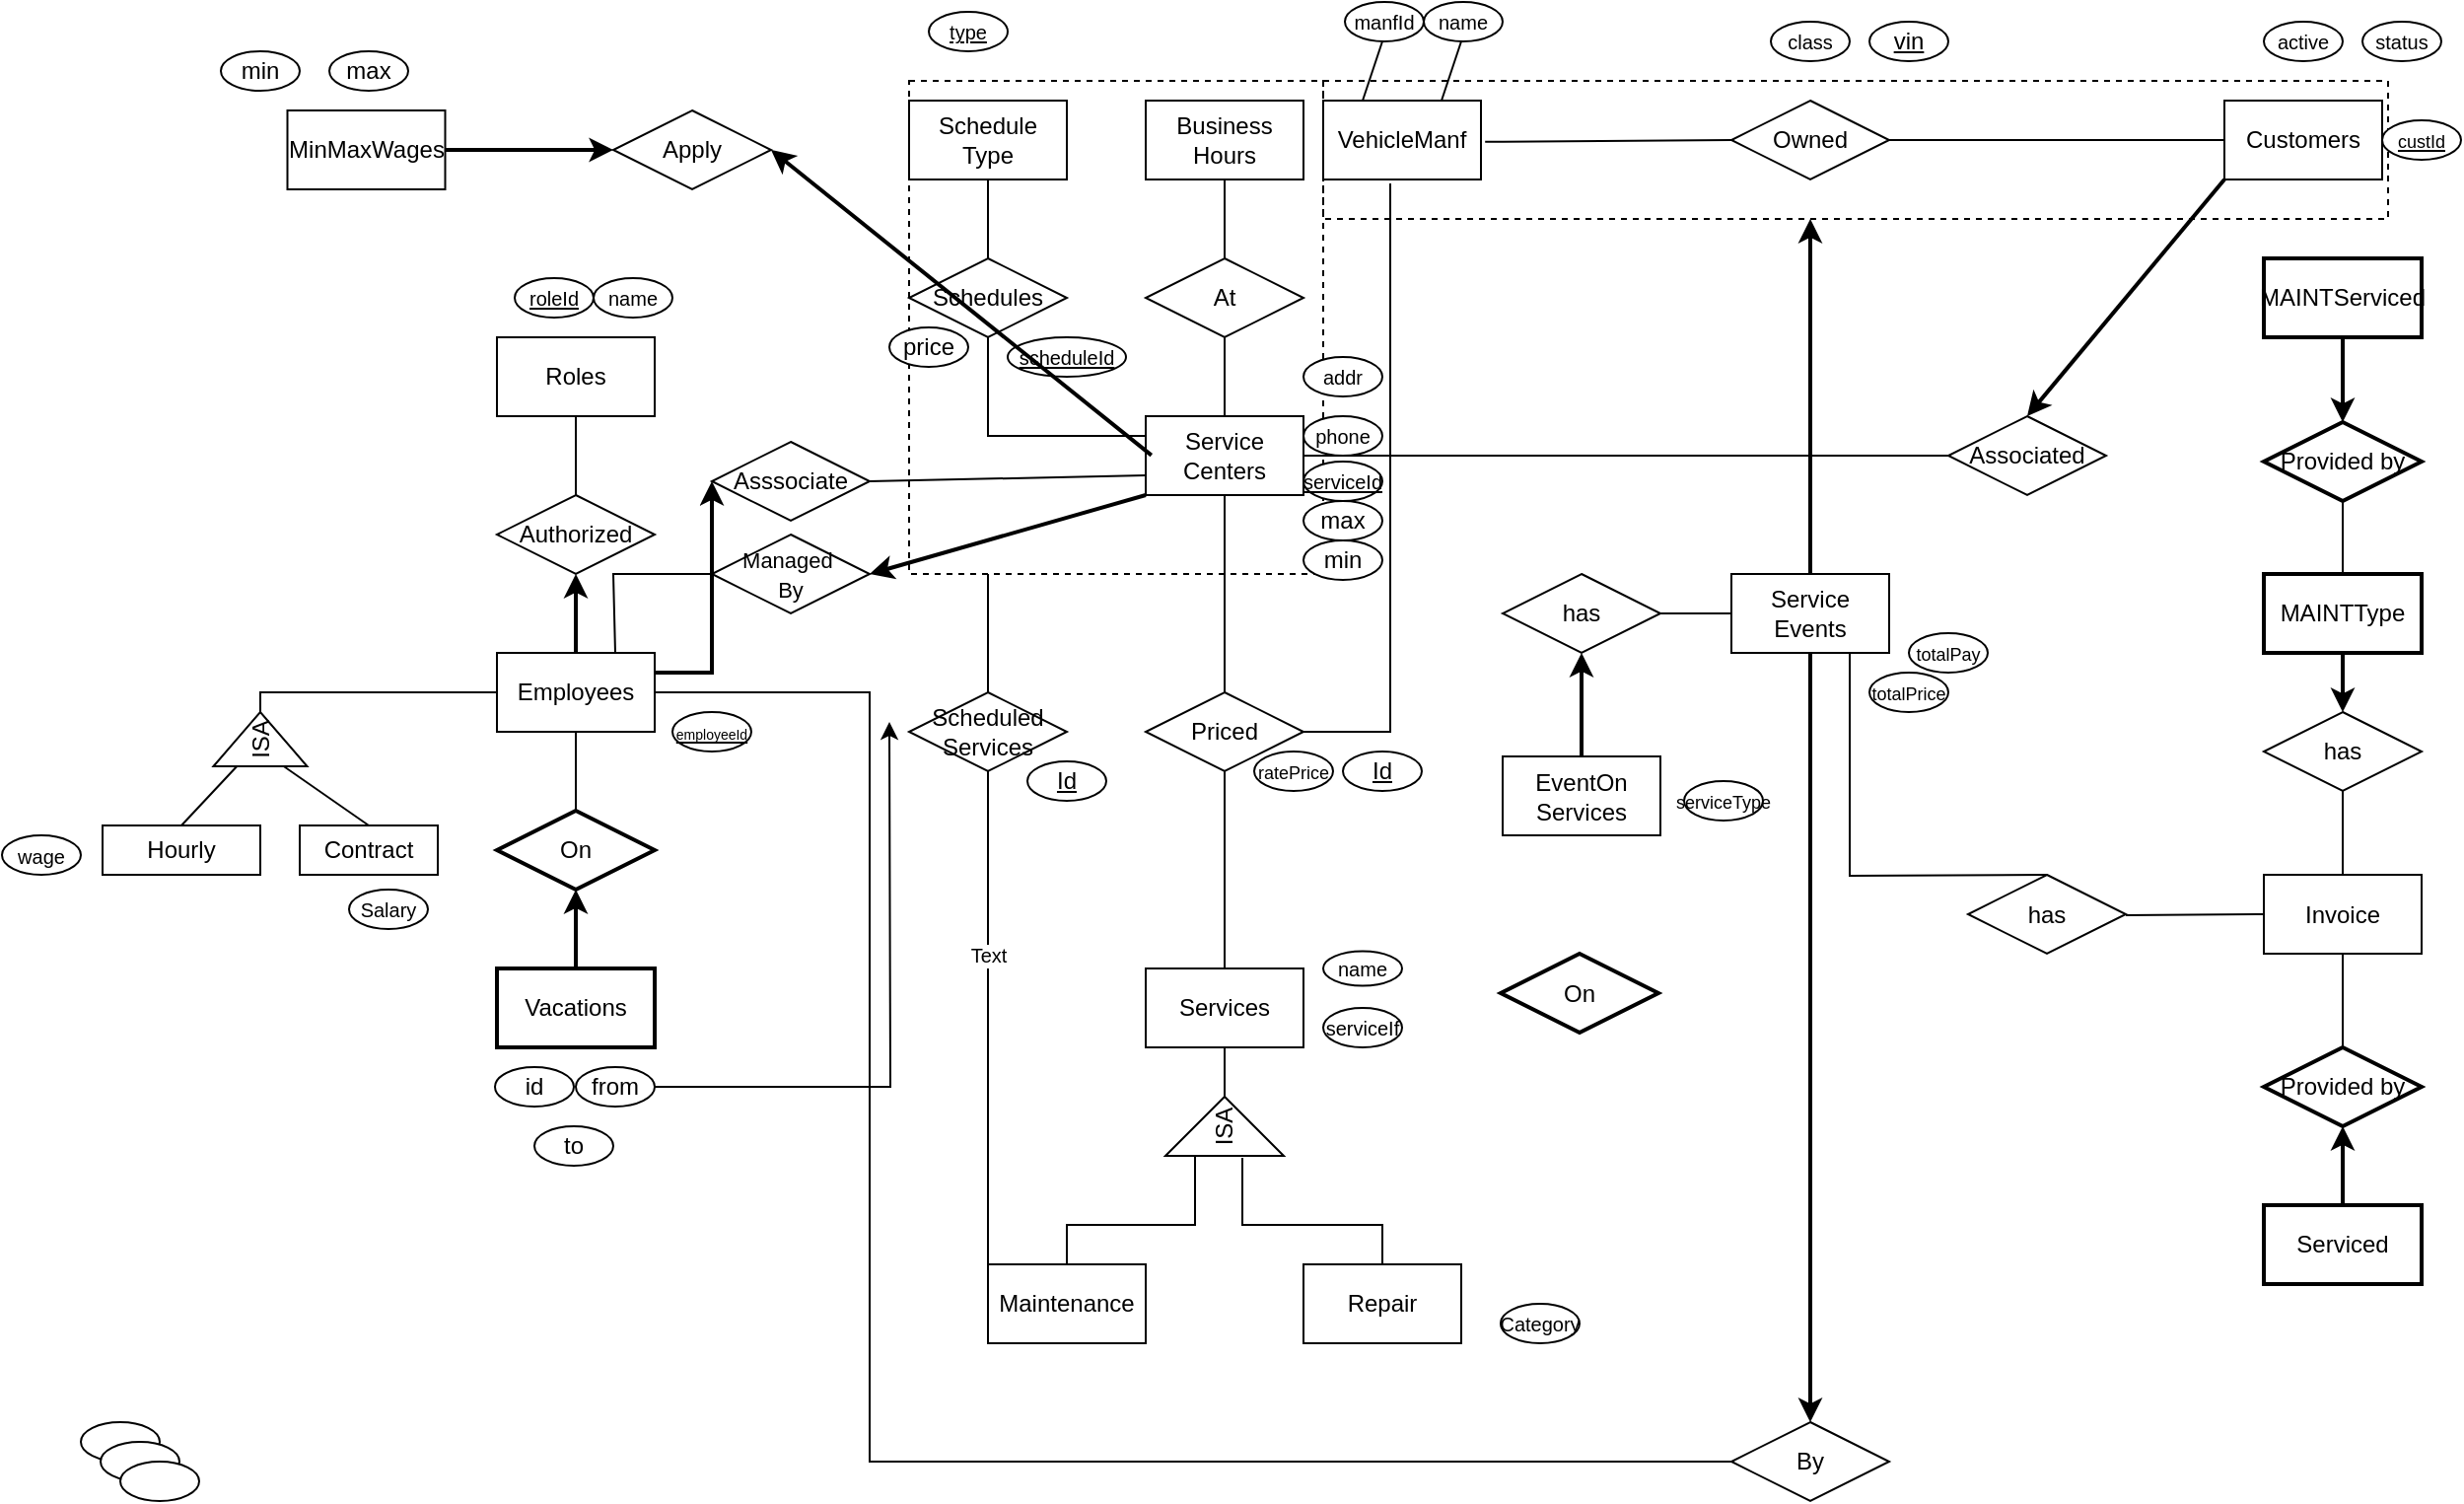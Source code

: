 <mxfile version="20.3.0" type="device"><diagram id="M4LuLAE58DzXY6II9qEA" name="Page-1"><mxGraphModel dx="2522" dy="865" grid="1" gridSize="10" guides="1" tooltips="1" connect="1" arrows="1" fold="1" page="1" pageScale="1" pageWidth="1100" pageHeight="850" math="0" shadow="0"><root><mxCell id="0"/><mxCell id="1" parent="0"/><mxCell id="mFk9Ia8Fhz5Q3TwfZXTn-8" value="" style="rounded=0;whiteSpace=wrap;html=1;fillColor=none;dashed=1;" parent="1" vertex="1"><mxGeometry x="-353" y="70" width="540" height="70" as="geometry"/></mxCell><mxCell id="NS_C3sTZARpDdL-za2_1-86" value="" style="rounded=0;whiteSpace=wrap;html=1;dashed=1;fillColor=none;" parent="1" vertex="1"><mxGeometry x="-563" y="70" width="210" height="250" as="geometry"/></mxCell><mxCell id="NS_C3sTZARpDdL-za2_1-1" value="Employees" style="rounded=0;whiteSpace=wrap;html=1;" parent="1" vertex="1"><mxGeometry x="-772" y="360" width="80" height="40" as="geometry"/></mxCell><mxCell id="NS_C3sTZARpDdL-za2_1-2" value="Roles" style="rounded=0;whiteSpace=wrap;html=1;" parent="1" vertex="1"><mxGeometry x="-772" y="200" width="80" height="40" as="geometry"/></mxCell><mxCell id="NS_C3sTZARpDdL-za2_1-3" value="Vacations" style="rounded=0;whiteSpace=wrap;html=1;strokeWidth=2;" parent="1" vertex="1"><mxGeometry x="-772" y="520" width="80" height="40" as="geometry"/></mxCell><mxCell id="NS_C3sTZARpDdL-za2_1-16" value="Authorized" style="rhombus;whiteSpace=wrap;html=1;" parent="1" vertex="1"><mxGeometry x="-772" y="280" width="80" height="40" as="geometry"/></mxCell><mxCell id="NS_C3sTZARpDdL-za2_1-20" value="Services" style="rounded=0;whiteSpace=wrap;html=1;" parent="1" vertex="1"><mxGeometry x="-443" y="520" width="80" height="40" as="geometry"/></mxCell><mxCell id="NS_C3sTZARpDdL-za2_1-21" value="Service&lt;br&gt;Centers" style="rounded=0;whiteSpace=wrap;html=1;" parent="1" vertex="1"><mxGeometry x="-443" y="240" width="80" height="40" as="geometry"/></mxCell><mxCell id="NS_C3sTZARpDdL-za2_1-23" value="Customers" style="rounded=0;whiteSpace=wrap;html=1;" parent="1" vertex="1"><mxGeometry x="104" y="80" width="80" height="40" as="geometry"/></mxCell><mxCell id="NS_C3sTZARpDdL-za2_1-25" value="VehicleManf" style="rounded=0;whiteSpace=wrap;html=1;" parent="1" vertex="1"><mxGeometry x="-353" y="80" width="80" height="40" as="geometry"/></mxCell><mxCell id="NS_C3sTZARpDdL-za2_1-26" value="Service&lt;br&gt;Events" style="rounded=0;whiteSpace=wrap;html=1;" parent="1" vertex="1"><mxGeometry x="-146" y="320" width="80" height="40" as="geometry"/></mxCell><mxCell id="NS_C3sTZARpDdL-za2_1-27" value="Business&lt;br&gt;Hours" style="rounded=0;whiteSpace=wrap;html=1;" parent="1" vertex="1"><mxGeometry x="-443" y="80" width="80" height="40" as="geometry"/></mxCell><mxCell id="NS_C3sTZARpDdL-za2_1-28" value="Schedule&lt;br&gt;Type" style="rounded=0;whiteSpace=wrap;html=1;" parent="1" vertex="1"><mxGeometry x="-563" y="80" width="80" height="40" as="geometry"/></mxCell><mxCell id="NS_C3sTZARpDdL-za2_1-29" value="Maintenance" style="rounded=0;whiteSpace=wrap;html=1;" parent="1" vertex="1"><mxGeometry x="-523" y="670" width="80" height="40" as="geometry"/></mxCell><mxCell id="NS_C3sTZARpDdL-za2_1-30" value="Repair" style="rounded=0;whiteSpace=wrap;html=1;" parent="1" vertex="1"><mxGeometry x="-363" y="670" width="80" height="40" as="geometry"/></mxCell><mxCell id="NS_C3sTZARpDdL-za2_1-32" style="edgeStyle=orthogonalEdgeStyle;rounded=0;orthogonalLoop=1;jettySize=auto;html=1;exitX=0.5;exitY=1;exitDx=0;exitDy=0;" parent="1" source="NS_C3sTZARpDdL-za2_1-16" target="NS_C3sTZARpDdL-za2_1-16" edge="1"><mxGeometry relative="1" as="geometry"/></mxCell><mxCell id="NS_C3sTZARpDdL-za2_1-34" value="On" style="rhombus;whiteSpace=wrap;html=1;strokeWidth=2;" parent="1" vertex="1"><mxGeometry x="-772" y="440" width="80" height="40" as="geometry"/></mxCell><mxCell id="NS_C3sTZARpDdL-za2_1-35" value="Priced" style="rhombus;whiteSpace=wrap;html=1;" parent="1" vertex="1"><mxGeometry x="-443" y="380" width="80" height="40" as="geometry"/></mxCell><mxCell id="NS_C3sTZARpDdL-za2_1-36" value="At" style="rhombus;whiteSpace=wrap;html=1;" parent="1" vertex="1"><mxGeometry x="-443" y="160" width="80" height="40" as="geometry"/></mxCell><mxCell id="NS_C3sTZARpDdL-za2_1-37" value="Schedules" style="rhombus;whiteSpace=wrap;html=1;" parent="1" vertex="1"><mxGeometry x="-563" y="160" width="80" height="40" as="geometry"/></mxCell><mxCell id="NS_C3sTZARpDdL-za2_1-38" value="Owned" style="rhombus;whiteSpace=wrap;html=1;" parent="1" vertex="1"><mxGeometry x="-146" y="80" width="80" height="40" as="geometry"/></mxCell><mxCell id="NS_C3sTZARpDdL-za2_1-44" value="Scheduled&lt;br&gt;Services" style="rhombus;whiteSpace=wrap;html=1;" parent="1" vertex="1"><mxGeometry x="-563" y="380" width="80" height="40" as="geometry"/></mxCell><mxCell id="NS_C3sTZARpDdL-za2_1-46" value="By" style="rhombus;whiteSpace=wrap;html=1;" parent="1" vertex="1"><mxGeometry x="-146" y="750" width="80" height="40" as="geometry"/></mxCell><mxCell id="NS_C3sTZARpDdL-za2_1-47" value="ISA" style="triangle;whiteSpace=wrap;html=1;rotation=270;" parent="1" vertex="1"><mxGeometry x="-418" y="570" width="30" height="60" as="geometry"/></mxCell><mxCell id="NS_C3sTZARpDdL-za2_1-49" value="" style="endArrow=none;html=1;rounded=0;entryX=0.5;entryY=1;entryDx=0;entryDy=0;exitX=0.5;exitY=0;exitDx=0;exitDy=0;" parent="1" source="NS_C3sTZARpDdL-za2_1-35" target="NS_C3sTZARpDdL-za2_1-21" edge="1"><mxGeometry width="50" height="50" relative="1" as="geometry"><mxPoint x="-303" y="430" as="sourcePoint"/><mxPoint x="-253" y="380" as="targetPoint"/></mxGeometry></mxCell><mxCell id="NS_C3sTZARpDdL-za2_1-50" value="" style="endArrow=none;html=1;rounded=0;exitX=0.5;exitY=0;exitDx=0;exitDy=0;entryX=0.5;entryY=1;entryDx=0;entryDy=0;" parent="1" source="NS_C3sTZARpDdL-za2_1-20" target="NS_C3sTZARpDdL-za2_1-35" edge="1"><mxGeometry width="50" height="50" relative="1" as="geometry"><mxPoint x="-303" y="430" as="sourcePoint"/><mxPoint x="-253" y="380" as="targetPoint"/></mxGeometry></mxCell><mxCell id="NS_C3sTZARpDdL-za2_1-52" value="" style="endArrow=none;html=1;rounded=0;exitX=0.5;exitY=0;exitDx=0;exitDy=0;entryX=0.5;entryY=1;entryDx=0;entryDy=0;" parent="1" source="NS_C3sTZARpDdL-za2_1-36" target="NS_C3sTZARpDdL-za2_1-27" edge="1"><mxGeometry width="50" height="50" relative="1" as="geometry"><mxPoint x="-303" y="430" as="sourcePoint"/><mxPoint x="-253" y="380" as="targetPoint"/></mxGeometry></mxCell><mxCell id="NS_C3sTZARpDdL-za2_1-54" value="" style="endArrow=none;html=1;rounded=0;exitX=0.5;exitY=0;exitDx=0;exitDy=0;entryX=0.5;entryY=1;entryDx=0;entryDy=0;" parent="1" source="NS_C3sTZARpDdL-za2_1-37" target="NS_C3sTZARpDdL-za2_1-28" edge="1"><mxGeometry width="50" height="50" relative="1" as="geometry"><mxPoint x="-303" y="430" as="sourcePoint"/><mxPoint x="-253" y="380" as="targetPoint"/></mxGeometry></mxCell><mxCell id="NS_C3sTZARpDdL-za2_1-59" value="" style="endArrow=none;html=1;rounded=0;strokeWidth=1;exitX=0.5;exitY=0;exitDx=0;exitDy=0;entryX=0;entryY=0.25;entryDx=0;entryDy=0;" parent="1" source="NS_C3sTZARpDdL-za2_1-29" target="NS_C3sTZARpDdL-za2_1-47" edge="1"><mxGeometry width="50" height="50" relative="1" as="geometry"><mxPoint x="-303" y="430" as="sourcePoint"/><mxPoint x="-483" y="610" as="targetPoint"/><Array as="points"><mxPoint x="-483" y="650"/><mxPoint x="-418" y="650"/></Array></mxGeometry></mxCell><mxCell id="NS_C3sTZARpDdL-za2_1-61" value="" style="endArrow=none;html=1;rounded=0;strokeWidth=1;jumpSize=6;entryX=-0.033;entryY=0.65;entryDx=0;entryDy=0;entryPerimeter=0;exitX=0.5;exitY=0;exitDx=0;exitDy=0;" parent="1" source="NS_C3sTZARpDdL-za2_1-30" target="NS_C3sTZARpDdL-za2_1-47" edge="1"><mxGeometry width="50" height="50" relative="1" as="geometry"><mxPoint x="-323" y="630" as="sourcePoint"/><mxPoint x="-253" y="380" as="targetPoint"/><Array as="points"><mxPoint x="-323" y="650"/><mxPoint x="-394" y="650"/></Array></mxGeometry></mxCell><mxCell id="NS_C3sTZARpDdL-za2_1-62" value="" style="endArrow=none;html=1;rounded=0;strokeWidth=1;jumpSize=6;exitX=1;exitY=0.5;exitDx=0;exitDy=0;entryX=0.5;entryY=1;entryDx=0;entryDy=0;" parent="1" source="NS_C3sTZARpDdL-za2_1-47" target="NS_C3sTZARpDdL-za2_1-20" edge="1"><mxGeometry width="50" height="50" relative="1" as="geometry"><mxPoint x="-303" y="430" as="sourcePoint"/><mxPoint x="-253" y="380" as="targetPoint"/></mxGeometry></mxCell><mxCell id="NS_C3sTZARpDdL-za2_1-63" value="" style="endArrow=none;html=1;rounded=0;strokeWidth=1;jumpSize=6;entryX=0.5;entryY=0;entryDx=0;entryDy=0;" parent="1" target="NS_C3sTZARpDdL-za2_1-44" edge="1"><mxGeometry width="50" height="50" relative="1" as="geometry"><mxPoint x="-523" y="320" as="sourcePoint"/><mxPoint x="-253" y="380" as="targetPoint"/></mxGeometry></mxCell><mxCell id="NS_C3sTZARpDdL-za2_1-64" value="" style="endArrow=none;html=1;rounded=0;strokeWidth=1;jumpSize=6;exitX=0;exitY=0.5;exitDx=0;exitDy=0;entryX=0.5;entryY=1;entryDx=0;entryDy=0;" parent="1" source="NS_C3sTZARpDdL-za2_1-29" target="NS_C3sTZARpDdL-za2_1-44" edge="1"><mxGeometry width="50" height="50" relative="1" as="geometry"><mxPoint x="-303" y="430" as="sourcePoint"/><mxPoint x="-253" y="380" as="targetPoint"/><Array as="points"/></mxGeometry></mxCell><mxCell id="UdIn4enkOplqCkVmDbpI-11" value="Text" style="edgeLabel;html=1;align=center;verticalAlign=middle;resizable=0;points=[];fontSize=10;" vertex="1" connectable="0" parent="NS_C3sTZARpDdL-za2_1-64"><mxGeometry x="0.311" relative="1" as="geometry"><mxPoint as="offset"/></mxGeometry></mxCell><mxCell id="NS_C3sTZARpDdL-za2_1-71" value="" style="endArrow=classic;html=1;rounded=0;strokeWidth=2;jumpSize=6;exitX=0.5;exitY=0;exitDx=0;exitDy=0;entryX=0.5;entryY=1;entryDx=0;entryDy=0;" parent="1" source="NS_C3sTZARpDdL-za2_1-1" target="NS_C3sTZARpDdL-za2_1-16" edge="1"><mxGeometry width="50" height="50" relative="1" as="geometry"><mxPoint x="-392" y="430" as="sourcePoint"/><mxPoint x="-342" y="380" as="targetPoint"/></mxGeometry></mxCell><mxCell id="NS_C3sTZARpDdL-za2_1-72" value="" style="endArrow=none;html=1;rounded=0;strokeWidth=1;jumpSize=6;exitX=0.5;exitY=1;exitDx=0;exitDy=0;entryX=0.5;entryY=0;entryDx=0;entryDy=0;" parent="1" source="NS_C3sTZARpDdL-za2_1-2" target="NS_C3sTZARpDdL-za2_1-16" edge="1"><mxGeometry width="50" height="50" relative="1" as="geometry"><mxPoint x="-392" y="430" as="sourcePoint"/><mxPoint x="-732" y="270" as="targetPoint"/></mxGeometry></mxCell><mxCell id="NS_C3sTZARpDdL-za2_1-74" value="" style="endArrow=classic;html=1;rounded=0;strokeWidth=2;jumpSize=6;exitX=0.5;exitY=0;exitDx=0;exitDy=0;entryX=0.5;entryY=1;entryDx=0;entryDy=0;" parent="1" source="NS_C3sTZARpDdL-za2_1-3" target="NS_C3sTZARpDdL-za2_1-34" edge="1"><mxGeometry width="50" height="50" relative="1" as="geometry"><mxPoint x="-392" y="430" as="sourcePoint"/><mxPoint x="-342" y="380" as="targetPoint"/></mxGeometry></mxCell><mxCell id="NS_C3sTZARpDdL-za2_1-75" value="" style="endArrow=none;html=1;rounded=0;strokeWidth=1;jumpSize=6;exitX=0.5;exitY=0;exitDx=0;exitDy=0;entryX=0.5;entryY=1;entryDx=0;entryDy=0;" parent="1" source="NS_C3sTZARpDdL-za2_1-34" target="NS_C3sTZARpDdL-za2_1-1" edge="1"><mxGeometry width="50" height="50" relative="1" as="geometry"><mxPoint x="-392" y="430" as="sourcePoint"/><mxPoint x="-342" y="380" as="targetPoint"/></mxGeometry></mxCell><mxCell id="NS_C3sTZARpDdL-za2_1-81" value="" style="endArrow=classic;html=1;rounded=0;strokeWidth=2;jumpSize=6;entryX=0.5;entryY=0;entryDx=0;entryDy=0;exitX=0.5;exitY=1;exitDx=0;exitDy=0;" parent="1" source="NS_C3sTZARpDdL-za2_1-26" target="NS_C3sTZARpDdL-za2_1-46" edge="1"><mxGeometry width="50" height="50" relative="1" as="geometry"><mxPoint x="-366" y="430" as="sourcePoint"/><mxPoint x="-316" y="380" as="targetPoint"/></mxGeometry></mxCell><mxCell id="NS_C3sTZARpDdL-za2_1-82" value="" style="endArrow=none;html=1;rounded=0;strokeWidth=1;jumpSize=6;exitX=1;exitY=0.5;exitDx=0;exitDy=0;entryX=0;entryY=0.5;entryDx=0;entryDy=0;" parent="1" source="NS_C3sTZARpDdL-za2_1-1" target="NS_C3sTZARpDdL-za2_1-46" edge="1"><mxGeometry width="50" height="50" relative="1" as="geometry"><mxPoint x="-303" y="430" as="sourcePoint"/><mxPoint x="-253" y="380" as="targetPoint"/><Array as="points"><mxPoint x="-583" y="380"/><mxPoint x="-583" y="770"/></Array></mxGeometry></mxCell><mxCell id="NS_C3sTZARpDdL-za2_1-87" value="" style="endArrow=none;html=1;rounded=0;strokeWidth=1;jumpSize=6;entryX=0.5;entryY=1;entryDx=0;entryDy=0;exitX=0.5;exitY=0;exitDx=0;exitDy=0;" parent="1" source="NS_C3sTZARpDdL-za2_1-21" target="NS_C3sTZARpDdL-za2_1-36" edge="1"><mxGeometry width="50" height="50" relative="1" as="geometry"><mxPoint x="-303" y="430" as="sourcePoint"/><mxPoint x="-253" y="380" as="targetPoint"/></mxGeometry></mxCell><mxCell id="9iVutgQC-W-jWnxsfeWq-9" value="" style="endArrow=none;html=1;rounded=0;fontSize=10;entryX=0.425;entryY=1.05;entryDx=0;entryDy=0;entryPerimeter=0;exitX=1;exitY=0.5;exitDx=0;exitDy=0;" parent="1" source="NS_C3sTZARpDdL-za2_1-35" target="NS_C3sTZARpDdL-za2_1-25" edge="1"><mxGeometry width="50" height="50" relative="1" as="geometry"><mxPoint x="-343" y="200" as="sourcePoint"/><mxPoint x="-293" y="150" as="targetPoint"/><Array as="points"><mxPoint x="-319" y="400"/></Array></mxGeometry></mxCell><mxCell id="9iVutgQC-W-jWnxsfeWq-15" value="" style="endArrow=classic;html=1;rounded=0;strokeWidth=2;fontSize=10;exitX=0.5;exitY=0;exitDx=0;exitDy=0;" parent="1" source="NS_C3sTZARpDdL-za2_1-26" edge="1"><mxGeometry width="50" height="50" relative="1" as="geometry"><mxPoint x="-126" y="290" as="sourcePoint"/><mxPoint x="-106" y="140" as="targetPoint"/></mxGeometry></mxCell><mxCell id="lXs37xbfJojlddwi2eKg-1" value="Hourly" style="rounded=0;whiteSpace=wrap;html=1;" parent="1" vertex="1"><mxGeometry x="-972" y="447.5" width="80" height="25" as="geometry"/></mxCell><mxCell id="lXs37xbfJojlddwi2eKg-2" value="Contract" style="rounded=0;whiteSpace=wrap;html=1;" parent="1" vertex="1"><mxGeometry x="-872" y="447.5" width="70" height="25" as="geometry"/></mxCell><mxCell id="lXs37xbfJojlddwi2eKg-5" value="ISA" style="triangle;whiteSpace=wrap;html=1;rotation=270;" parent="1" vertex="1"><mxGeometry x="-905.75" y="380" width="27.5" height="47.5" as="geometry"/></mxCell><mxCell id="lXs37xbfJojlddwi2eKg-17" value="" style="endArrow=none;html=1;rounded=0;exitX=0.5;exitY=0;exitDx=0;exitDy=0;entryX=0;entryY=0.25;entryDx=0;entryDy=0;" parent="1" source="lXs37xbfJojlddwi2eKg-1" target="lXs37xbfJojlddwi2eKg-5" edge="1"><mxGeometry width="50" height="50" relative="1" as="geometry"><mxPoint x="-302" y="470" as="sourcePoint"/><mxPoint x="-252" y="420" as="targetPoint"/></mxGeometry></mxCell><mxCell id="lXs37xbfJojlddwi2eKg-18" value="" style="endArrow=none;html=1;rounded=0;exitX=0.5;exitY=0;exitDx=0;exitDy=0;entryX=0;entryY=0.75;entryDx=0;entryDy=0;" parent="1" source="lXs37xbfJojlddwi2eKg-2" target="lXs37xbfJojlddwi2eKg-5" edge="1"><mxGeometry width="50" height="50" relative="1" as="geometry"><mxPoint x="-302" y="470" as="sourcePoint"/><mxPoint x="-252" y="420" as="targetPoint"/></mxGeometry></mxCell><mxCell id="lXs37xbfJojlddwi2eKg-20" value="Asssociate" style="rhombus;whiteSpace=wrap;html=1;" parent="1" vertex="1"><mxGeometry x="-663" y="253" width="80" height="40" as="geometry"/></mxCell><mxCell id="lXs37xbfJojlddwi2eKg-21" value="" style="endArrow=classic;html=1;rounded=0;exitX=1;exitY=0.25;exitDx=0;exitDy=0;entryX=0;entryY=0.5;entryDx=0;entryDy=0;strokeWidth=2;" parent="1" source="NS_C3sTZARpDdL-za2_1-1" target="lXs37xbfJojlddwi2eKg-20" edge="1"><mxGeometry width="50" height="50" relative="1" as="geometry"><mxPoint x="-363" y="490" as="sourcePoint"/><mxPoint x="-313" y="440" as="targetPoint"/><Array as="points"><mxPoint x="-663" y="370"/></Array></mxGeometry></mxCell><mxCell id="lXs37xbfJojlddwi2eKg-22" value="" style="endArrow=none;html=1;rounded=0;exitX=1;exitY=0.5;exitDx=0;exitDy=0;entryX=0;entryY=0.75;entryDx=0;entryDy=0;" parent="1" source="lXs37xbfJojlddwi2eKg-20" target="NS_C3sTZARpDdL-za2_1-21" edge="1"><mxGeometry width="50" height="50" relative="1" as="geometry"><mxPoint x="-363" y="490" as="sourcePoint"/><mxPoint x="-313" y="440" as="targetPoint"/></mxGeometry></mxCell><mxCell id="lXs37xbfJojlddwi2eKg-23" value="Associated" style="rhombus;whiteSpace=wrap;html=1;" parent="1" vertex="1"><mxGeometry x="-36" y="240" width="80" height="40" as="geometry"/></mxCell><mxCell id="lXs37xbfJojlddwi2eKg-24" value="" style="endArrow=classic;html=1;rounded=0;strokeWidth=2;exitX=0;exitY=1;exitDx=0;exitDy=0;entryX=0.5;entryY=0;entryDx=0;entryDy=0;" parent="1" source="NS_C3sTZARpDdL-za2_1-23" target="lXs37xbfJojlddwi2eKg-23" edge="1"><mxGeometry width="50" height="50" relative="1" as="geometry"><mxPoint x="-426" y="490" as="sourcePoint"/><mxPoint x="44" y="250" as="targetPoint"/><Array as="points"/></mxGeometry></mxCell><mxCell id="lXs37xbfJojlddwi2eKg-25" value="" style="endArrow=none;html=1;rounded=0;strokeWidth=1;entryX=0;entryY=0.5;entryDx=0;entryDy=0;exitX=1;exitY=0.5;exitDx=0;exitDy=0;" parent="1" source="NS_C3sTZARpDdL-za2_1-21" target="lXs37xbfJojlddwi2eKg-23" edge="1"><mxGeometry width="50" height="50" relative="1" as="geometry"><mxPoint x="-363" y="490" as="sourcePoint"/><mxPoint x="-313" y="440" as="targetPoint"/></mxGeometry></mxCell><mxCell id="lXs37xbfJojlddwi2eKg-27" value="" style="endArrow=none;html=1;rounded=0;strokeWidth=1;exitX=0.5;exitY=1;exitDx=0;exitDy=0;entryX=0;entryY=0.25;entryDx=0;entryDy=0;" parent="1" source="NS_C3sTZARpDdL-za2_1-37" target="NS_C3sTZARpDdL-za2_1-21" edge="1"><mxGeometry width="50" height="50" relative="1" as="geometry"><mxPoint x="-363" y="490" as="sourcePoint"/><mxPoint x="-313" y="440" as="targetPoint"/><Array as="points"><mxPoint x="-523" y="250"/></Array></mxGeometry></mxCell><mxCell id="lXs37xbfJojlddwi2eKg-28" value="&lt;font style=&quot;font-size: 11px;&quot;&gt;Managed&amp;nbsp;&lt;br&gt;By&lt;/font&gt;" style="rhombus;whiteSpace=wrap;html=1;" parent="1" vertex="1"><mxGeometry x="-663" y="300" width="80" height="40" as="geometry"/></mxCell><mxCell id="lXs37xbfJojlddwi2eKg-29" value="" style="endArrow=classic;html=1;rounded=0;strokeWidth=2;exitX=0;exitY=1;exitDx=0;exitDy=0;entryX=1;entryY=0.5;entryDx=0;entryDy=0;" parent="1" source="NS_C3sTZARpDdL-za2_1-21" target="lXs37xbfJojlddwi2eKg-28" edge="1"><mxGeometry width="50" height="50" relative="1" as="geometry"><mxPoint x="-363" y="490" as="sourcePoint"/><mxPoint x="-313" y="440" as="targetPoint"/></mxGeometry></mxCell><mxCell id="lXs37xbfJojlddwi2eKg-31" value="" style="ellipse;whiteSpace=wrap;html=1;" parent="1" vertex="1"><mxGeometry x="-983" y="750" width="40" height="20" as="geometry"/></mxCell><mxCell id="lXs37xbfJojlddwi2eKg-32" value="&lt;font style=&quot;font-size: 10px;&quot;&gt;&lt;u&gt;serviceId&lt;/u&gt;&lt;/font&gt;" style="ellipse;whiteSpace=wrap;html=1;" parent="1" vertex="1"><mxGeometry x="-363" y="263" width="40" height="20" as="geometry"/></mxCell><mxCell id="lXs37xbfJojlddwi2eKg-33" value="&lt;font style=&quot;font-size: 10px;&quot;&gt;status&lt;/font&gt;" style="ellipse;whiteSpace=wrap;html=1;" parent="1" vertex="1"><mxGeometry x="174" y="40" width="40" height="20" as="geometry"/></mxCell><mxCell id="lXs37xbfJojlddwi2eKg-34" value="&lt;font style=&quot;font-size: 10px;&quot;&gt;active&lt;/font&gt;" style="ellipse;whiteSpace=wrap;html=1;" parent="1" vertex="1"><mxGeometry x="124" y="40" width="40" height="20" as="geometry"/></mxCell><mxCell id="lXs37xbfJojlddwi2eKg-35" value="&lt;font style=&quot;font-size: 10px;&quot;&gt;class&lt;/font&gt;" style="ellipse;whiteSpace=wrap;html=1;" parent="1" vertex="1"><mxGeometry x="-126" y="40" width="40" height="20" as="geometry"/></mxCell><mxCell id="lXs37xbfJojlddwi2eKg-36" value="&lt;font style=&quot;font-size: 10px;&quot;&gt;Category&lt;/font&gt;" style="ellipse;whiteSpace=wrap;html=1;" parent="1" vertex="1"><mxGeometry x="-263" y="690" width="40" height="20" as="geometry"/></mxCell><mxCell id="lXs37xbfJojlddwi2eKg-37" value="&lt;font style=&quot;font-size: 10px;&quot;&gt;Salary&lt;/font&gt;" style="ellipse;whiteSpace=wrap;html=1;" parent="1" vertex="1"><mxGeometry x="-847" y="480" width="40" height="20" as="geometry"/></mxCell><mxCell id="lXs37xbfJojlddwi2eKg-38" value="&lt;span style=&quot;line-height: 115%; font-family: Arial, sans-serif; font-size: 10px;&quot; lang=&quot;EN&quot;&gt;phone&lt;/span&gt;" style="ellipse;whiteSpace=wrap;html=1;" parent="1" vertex="1"><mxGeometry x="-363" y="240" width="40" height="20" as="geometry"/></mxCell><mxCell id="lXs37xbfJojlddwi2eKg-39" value="&lt;font style=&quot;font-size: 10px;&quot;&gt;addr&lt;/font&gt;" style="ellipse;whiteSpace=wrap;html=1;" parent="1" vertex="1"><mxGeometry x="-363" y="210" width="40" height="20" as="geometry"/></mxCell><mxCell id="lXs37xbfJojlddwi2eKg-40" value="&lt;span style=&quot;line-height: 115%; font-family: Arial, sans-serif; font-size: 10px;&quot; lang=&quot;EN&quot;&gt;manfId&lt;/span&gt;" style="ellipse;whiteSpace=wrap;html=1;" parent="1" vertex="1"><mxGeometry x="-342" y="30" width="40" height="20" as="geometry"/></mxCell><mxCell id="lXs37xbfJojlddwi2eKg-41" value="&lt;font style=&quot;font-size: 9px;&quot;&gt;totalPay&lt;/font&gt;" style="ellipse;whiteSpace=wrap;html=1;" parent="1" vertex="1"><mxGeometry x="-56" y="350" width="40" height="20" as="geometry"/></mxCell><mxCell id="lXs37xbfJojlddwi2eKg-42" value="&lt;font style=&quot;font-size: 9px;&quot;&gt;totalPrice&lt;/font&gt;" style="ellipse;whiteSpace=wrap;html=1;" parent="1" vertex="1"><mxGeometry x="-76" y="370" width="40" height="20" as="geometry"/></mxCell><mxCell id="lXs37xbfJojlddwi2eKg-43" value="Invoice" style="rounded=0;whiteSpace=wrap;html=1;" parent="1" vertex="1"><mxGeometry x="124" y="472.5" width="80" height="40" as="geometry"/></mxCell><mxCell id="lXs37xbfJojlddwi2eKg-44" value="has" style="rhombus;whiteSpace=wrap;html=1;" parent="1" vertex="1"><mxGeometry x="-26" y="472.5" width="80" height="40" as="geometry"/></mxCell><mxCell id="lXs37xbfJojlddwi2eKg-47" value="&lt;span style=&quot;line-height: 115%; font-family: Arial, sans-serif; font-size: 10px;&quot; lang=&quot;EN&quot;&gt;name&lt;/span&gt;" style="ellipse;whiteSpace=wrap;html=1;" parent="1" vertex="1"><mxGeometry x="-302" y="30" width="40" height="20" as="geometry"/></mxCell><mxCell id="lXs37xbfJojlddwi2eKg-48" value="" style="endArrow=none;html=1;rounded=0;strokeWidth=1;fontSize=10;exitX=0.25;exitY=0;exitDx=0;exitDy=0;entryX=0.5;entryY=1;entryDx=0;entryDy=0;" parent="1" source="NS_C3sTZARpDdL-za2_1-25" edge="1"><mxGeometry width="50" height="50" relative="1" as="geometry"><mxPoint x="-353" y="90" as="sourcePoint"/><mxPoint x="-323" y="50" as="targetPoint"/></mxGeometry></mxCell><mxCell id="lXs37xbfJojlddwi2eKg-49" value="" style="endArrow=none;html=1;rounded=0;strokeWidth=1;fontSize=10;entryX=0.5;entryY=1;entryDx=0;entryDy=0;exitX=0.75;exitY=0;exitDx=0;exitDy=0;" parent="1" source="NS_C3sTZARpDdL-za2_1-25" edge="1"><mxGeometry width="50" height="50" relative="1" as="geometry"><mxPoint x="-353" y="90" as="sourcePoint"/><mxPoint x="-283" y="50" as="targetPoint"/></mxGeometry></mxCell><mxCell id="lXs37xbfJojlddwi2eKg-50" value="&lt;span style=&quot;line-height: 115%; font-family: Arial, sans-serif; font-size: 10px;&quot; lang=&quot;EN&quot;&gt;serviceIf&lt;/span&gt;" style="ellipse;whiteSpace=wrap;html=1;" parent="1" vertex="1"><mxGeometry x="-353" y="540" width="40" height="20" as="geometry"/></mxCell><mxCell id="lXs37xbfJojlddwi2eKg-51" value="&lt;span style=&quot;line-height: 115%; font-family: Arial, sans-serif; font-size: 10px;&quot; lang=&quot;EN&quot;&gt;name&lt;/span&gt;" style="ellipse;whiteSpace=wrap;html=1;" parent="1" vertex="1"><mxGeometry x="-353" y="511.25" width="40" height="17.5" as="geometry"/></mxCell><mxCell id="lXs37xbfJojlddwi2eKg-55" value="&lt;font style=&quot;font-size: 10px;&quot;&gt;wage&lt;/font&gt;" style="ellipse;whiteSpace=wrap;html=1;" parent="1" vertex="1"><mxGeometry x="-1023" y="452.5" width="40" height="20" as="geometry"/></mxCell><mxCell id="lXs37xbfJojlddwi2eKg-57" value="&lt;font style=&quot;font-size: 10px;&quot;&gt;name&lt;/font&gt;" style="ellipse;whiteSpace=wrap;html=1;" parent="1" vertex="1"><mxGeometry x="-723" y="170" width="40" height="20" as="geometry"/></mxCell><mxCell id="lXs37xbfJojlddwi2eKg-58" value="&lt;font style=&quot;font-size: 10px;&quot;&gt;&lt;u&gt;roleId&lt;/u&gt;&lt;/font&gt;" style="ellipse;whiteSpace=wrap;html=1;" parent="1" vertex="1"><mxGeometry x="-763" y="170" width="40" height="20" as="geometry"/></mxCell><mxCell id="lXs37xbfJojlddwi2eKg-59" value="&lt;font style=&quot;font-size: 10px;&quot;&gt;&lt;u&gt;type&lt;/u&gt;&lt;/font&gt;" style="ellipse;whiteSpace=wrap;html=1;" parent="1" vertex="1"><mxGeometry x="-553" y="35" width="40" height="20" as="geometry"/></mxCell><mxCell id="lXs37xbfJojlddwi2eKg-65" value="to" style="ellipse;whiteSpace=wrap;html=1;" parent="1" vertex="1"><mxGeometry x="-753" y="600" width="40" height="20" as="geometry"/></mxCell><mxCell id="TqiAAnBmC8ZefE3yBzOt-6" value="" style="edgeStyle=orthogonalEdgeStyle;rounded=0;orthogonalLoop=1;jettySize=auto;html=1;strokeWidth=1;fontSize=10;" parent="1" source="lXs37xbfJojlddwi2eKg-66" edge="1"><mxGeometry relative="1" as="geometry"><mxPoint x="-573" y="395" as="targetPoint"/></mxGeometry></mxCell><mxCell id="lXs37xbfJojlddwi2eKg-66" value="from" style="ellipse;whiteSpace=wrap;html=1;" parent="1" vertex="1"><mxGeometry x="-732" y="570" width="40" height="20" as="geometry"/></mxCell><mxCell id="lXs37xbfJojlddwi2eKg-67" value="id" style="ellipse;whiteSpace=wrap;html=1;" parent="1" vertex="1"><mxGeometry x="-773" y="570" width="40" height="20" as="geometry"/></mxCell><mxCell id="lXs37xbfJojlddwi2eKg-68" value="&lt;u&gt;&lt;font style=&quot;font-size: 7px;&quot;&gt;employeeId&lt;/font&gt;&lt;/u&gt;" style="ellipse;whiteSpace=wrap;html=1;" parent="1" vertex="1"><mxGeometry x="-683" y="390" width="40" height="20" as="geometry"/></mxCell><mxCell id="lXs37xbfJojlddwi2eKg-72" value="" style="endArrow=none;html=1;rounded=0;strokeWidth=1;fontSize=7;exitX=1;exitY=0.5;exitDx=0;exitDy=0;entryX=0;entryY=0.5;entryDx=0;entryDy=0;" parent="1" source="lXs37xbfJojlddwi2eKg-5" target="NS_C3sTZARpDdL-za2_1-1" edge="1"><mxGeometry width="50" height="50" relative="1" as="geometry"><mxPoint x="-353" y="490" as="sourcePoint"/><mxPoint x="-303" y="440" as="targetPoint"/><Array as="points"><mxPoint x="-892" y="380"/></Array></mxGeometry></mxCell><mxCell id="lXs37xbfJojlddwi2eKg-76" value="price" style="ellipse;whiteSpace=wrap;html=1;" parent="1" vertex="1"><mxGeometry x="-573" y="195" width="40" height="20" as="geometry"/></mxCell><mxCell id="lXs37xbfJojlddwi2eKg-77" value="&lt;font style=&quot;font-size: 9px;&quot;&gt;&lt;u&gt;custId&lt;/u&gt;&lt;/font&gt;" style="ellipse;whiteSpace=wrap;html=1;" parent="1" vertex="1"><mxGeometry x="184" y="90" width="40" height="20" as="geometry"/></mxCell><mxCell id="lXs37xbfJojlddwi2eKg-78" value="&lt;font style=&quot;font-size: 12px;&quot;&gt;&lt;u&gt;vin&lt;/u&gt;&lt;/font&gt;" style="ellipse;whiteSpace=wrap;html=1;" parent="1" vertex="1"><mxGeometry x="-76" y="40" width="40" height="20" as="geometry"/></mxCell><mxCell id="lXs37xbfJojlddwi2eKg-79" value="" style="endArrow=none;html=1;rounded=0;strokeWidth=1;fontSize=10;entryX=1.007;entryY=0.068;entryDx=0;entryDy=0;entryPerimeter=0;exitX=0;exitY=0.5;exitDx=0;exitDy=0;" parent="1" source="NS_C3sTZARpDdL-za2_1-38" edge="1"><mxGeometry width="50" height="50" relative="1" as="geometry"><mxPoint x="-353" y="490" as="sourcePoint"/><mxPoint x="-270.9" y="100.9" as="targetPoint"/></mxGeometry></mxCell><mxCell id="mFk9Ia8Fhz5Q3TwfZXTn-1" value="&lt;u&gt;Id&lt;/u&gt;" style="ellipse;whiteSpace=wrap;html=1;" parent="1" vertex="1"><mxGeometry x="-343" y="410" width="40" height="20" as="geometry"/></mxCell><mxCell id="mFk9Ia8Fhz5Q3TwfZXTn-2" value="&lt;font style=&quot;font-size: 10px;&quot;&gt;&lt;u&gt;scheduleId&lt;/u&gt;&lt;/font&gt;" style="ellipse;whiteSpace=wrap;html=1;" parent="1" vertex="1"><mxGeometry x="-513" y="200" width="60" height="20" as="geometry"/></mxCell><mxCell id="mFk9Ia8Fhz5Q3TwfZXTn-3" value="&lt;font style=&quot;font-size: 9px;&quot;&gt;ratePrice&lt;/font&gt;" style="ellipse;whiteSpace=wrap;html=1;" parent="1" vertex="1"><mxGeometry x="-388" y="410" width="40" height="20" as="geometry"/></mxCell><mxCell id="mFk9Ia8Fhz5Q3TwfZXTn-7" value="" style="endArrow=none;html=1;rounded=0;strokeWidth=1;fontSize=12;entryX=0.75;entryY=1;entryDx=0;entryDy=0;exitX=0.5;exitY=0;exitDx=0;exitDy=0;" parent="1" source="lXs37xbfJojlddwi2eKg-44" target="NS_C3sTZARpDdL-za2_1-26" edge="1"><mxGeometry width="50" height="50" relative="1" as="geometry"><mxPoint x="-316" y="470" as="sourcePoint"/><mxPoint x="-266" y="420" as="targetPoint"/><Array as="points"><mxPoint x="-86" y="473"/></Array></mxGeometry></mxCell><mxCell id="mFk9Ia8Fhz5Q3TwfZXTn-10" value="" style="endArrow=none;html=1;rounded=0;strokeWidth=1;fontSize=12;entryX=1;entryY=0.5;entryDx=0;entryDy=0;exitX=0;exitY=0.5;exitDx=0;exitDy=0;" parent="1" source="NS_C3sTZARpDdL-za2_1-23" target="NS_C3sTZARpDdL-za2_1-38" edge="1"><mxGeometry width="50" height="50" relative="1" as="geometry"><mxPoint x="-316" y="500" as="sourcePoint"/><mxPoint x="-266" y="450" as="targetPoint"/></mxGeometry></mxCell><mxCell id="mFk9Ia8Fhz5Q3TwfZXTn-12" value="" style="endArrow=none;html=1;rounded=0;strokeWidth=1;fontSize=12;entryX=0;entryY=0.5;entryDx=0;entryDy=0;exitX=0.75;exitY=0;exitDx=0;exitDy=0;" parent="1" source="NS_C3sTZARpDdL-za2_1-1" target="lXs37xbfJojlddwi2eKg-28" edge="1"><mxGeometry width="50" height="50" relative="1" as="geometry"><mxPoint x="-253" y="500" as="sourcePoint"/><mxPoint x="-203" y="450" as="targetPoint"/><Array as="points"><mxPoint x="-713" y="320"/></Array></mxGeometry></mxCell><mxCell id="fT3nkJV_SWs1-QfYkOLi-1" value="Serviced" style="rounded=0;whiteSpace=wrap;html=1;strokeWidth=2;" parent="1" vertex="1"><mxGeometry x="124" y="640" width="80" height="40" as="geometry"/></mxCell><mxCell id="fT3nkJV_SWs1-QfYkOLi-2" value="Provided by" style="rhombus;whiteSpace=wrap;html=1;strokeWidth=2;" parent="1" vertex="1"><mxGeometry x="124" y="560" width="80" height="40" as="geometry"/></mxCell><mxCell id="fT3nkJV_SWs1-QfYkOLi-3" value="" style="endArrow=none;html=1;rounded=0;entryX=0;entryY=0.5;entryDx=0;entryDy=0;" parent="1" target="lXs37xbfJojlddwi2eKg-43" edge="1"><mxGeometry width="50" height="50" relative="1" as="geometry"><mxPoint x="54" y="493" as="sourcePoint"/><mxPoint x="-426" y="450" as="targetPoint"/></mxGeometry></mxCell><mxCell id="fT3nkJV_SWs1-QfYkOLi-7" value="" style="endArrow=none;html=1;rounded=0;exitX=0.5;exitY=0;exitDx=0;exitDy=0;entryX=0.5;entryY=1;entryDx=0;entryDy=0;" parent="1" source="fT3nkJV_SWs1-QfYkOLi-2" target="lXs37xbfJojlddwi2eKg-43" edge="1"><mxGeometry width="50" height="50" relative="1" as="geometry"><mxPoint x="-226" y="500" as="sourcePoint"/><mxPoint x="-176" y="450" as="targetPoint"/></mxGeometry></mxCell><mxCell id="fT3nkJV_SWs1-QfYkOLi-8" value="" style="endArrow=classic;html=1;rounded=0;entryX=0.5;entryY=1;entryDx=0;entryDy=0;exitX=0.5;exitY=0;exitDx=0;exitDy=0;strokeWidth=2;" parent="1" source="fT3nkJV_SWs1-QfYkOLi-1" target="fT3nkJV_SWs1-QfYkOLi-2" edge="1"><mxGeometry width="50" height="50" relative="1" as="geometry"><mxPoint x="-226" y="500" as="sourcePoint"/><mxPoint x="-176" y="450" as="targetPoint"/></mxGeometry></mxCell><mxCell id="fT3nkJV_SWs1-QfYkOLi-17" value="MAINTType" style="rounded=0;whiteSpace=wrap;html=1;strokeWidth=2;" parent="1" vertex="1"><mxGeometry x="124" y="320" width="80" height="40" as="geometry"/></mxCell><mxCell id="fT3nkJV_SWs1-QfYkOLi-18" value="has" style="rhombus;whiteSpace=wrap;html=1;strokeWidth=1;" parent="1" vertex="1"><mxGeometry x="124" y="390" width="80" height="40" as="geometry"/></mxCell><mxCell id="fT3nkJV_SWs1-QfYkOLi-19" value="" style="endArrow=classic;html=1;rounded=0;strokeWidth=2;exitX=0.5;exitY=1;exitDx=0;exitDy=0;" parent="1" source="fT3nkJV_SWs1-QfYkOLi-17" edge="1"><mxGeometry width="50" height="50" relative="1" as="geometry"><mxPoint x="-226" y="500" as="sourcePoint"/><mxPoint x="164" y="390" as="targetPoint"/></mxGeometry></mxCell><mxCell id="fT3nkJV_SWs1-QfYkOLi-21" value="MAINTServiced" style="rounded=0;whiteSpace=wrap;html=1;strokeWidth=2;" parent="1" vertex="1"><mxGeometry x="124" y="160" width="80" height="40" as="geometry"/></mxCell><mxCell id="fT3nkJV_SWs1-QfYkOLi-22" value="Provided by" style="rhombus;whiteSpace=wrap;html=1;strokeWidth=2;" parent="1" vertex="1"><mxGeometry x="124" y="243" width="80" height="40" as="geometry"/></mxCell><mxCell id="fT3nkJV_SWs1-QfYkOLi-23" value="" style="endArrow=classic;html=1;rounded=0;strokeWidth=2;entryX=0.5;entryY=0;entryDx=0;entryDy=0;exitX=0.5;exitY=1;exitDx=0;exitDy=0;" parent="1" source="fT3nkJV_SWs1-QfYkOLi-21" target="fT3nkJV_SWs1-QfYkOLi-22" edge="1"><mxGeometry width="50" height="50" relative="1" as="geometry"><mxPoint x="-226" y="500" as="sourcePoint"/><mxPoint x="-176" y="450" as="targetPoint"/></mxGeometry></mxCell><mxCell id="fT3nkJV_SWs1-QfYkOLi-24" value="" style="endArrow=none;html=1;rounded=0;strokeWidth=1;entryX=0.5;entryY=0;entryDx=0;entryDy=0;exitX=0.5;exitY=1;exitDx=0;exitDy=0;" parent="1" source="fT3nkJV_SWs1-QfYkOLi-22" target="fT3nkJV_SWs1-QfYkOLi-17" edge="1"><mxGeometry width="50" height="50" relative="1" as="geometry"><mxPoint x="-226" y="500" as="sourcePoint"/><mxPoint x="-176" y="450" as="targetPoint"/></mxGeometry></mxCell><mxCell id="lxGbBGSsQNYV3mOSxuc5-2" value="" style="endArrow=none;html=1;rounded=0;entryX=0.5;entryY=1;entryDx=0;entryDy=0;exitX=0.5;exitY=0;exitDx=0;exitDy=0;" parent="1" source="lXs37xbfJojlddwi2eKg-43" target="fT3nkJV_SWs1-QfYkOLi-18" edge="1"><mxGeometry width="50" height="50" relative="1" as="geometry"><mxPoint x="-66" y="470" as="sourcePoint"/><mxPoint x="-16" y="420" as="targetPoint"/></mxGeometry></mxCell><mxCell id="PSDzD6gjWqm_mUFOen2--2" value="max" style="ellipse;whiteSpace=wrap;html=1;" parent="1" vertex="1"><mxGeometry x="-857" y="55" width="40" height="20" as="geometry"/></mxCell><mxCell id="PSDzD6gjWqm_mUFOen2--3" value="min" style="ellipse;whiteSpace=wrap;html=1;" parent="1" vertex="1"><mxGeometry x="-912" y="55" width="40" height="20" as="geometry"/></mxCell><mxCell id="PSDzD6gjWqm_mUFOen2--4" value="&lt;u&gt;Id&lt;/u&gt;" style="ellipse;whiteSpace=wrap;html=1;" parent="1" vertex="1"><mxGeometry x="-503" y="415" width="40" height="20" as="geometry"/></mxCell><mxCell id="UdIn4enkOplqCkVmDbpI-1" value="MinMaxWages" style="rounded=0;whiteSpace=wrap;html=1;" vertex="1" parent="1"><mxGeometry x="-878.25" y="85" width="80" height="40" as="geometry"/></mxCell><mxCell id="UdIn4enkOplqCkVmDbpI-5" value="Apply" style="rhombus;whiteSpace=wrap;html=1;" vertex="1" parent="1"><mxGeometry x="-713" y="85" width="80" height="40" as="geometry"/></mxCell><mxCell id="UdIn4enkOplqCkVmDbpI-7" value="max" style="ellipse;whiteSpace=wrap;html=1;" vertex="1" parent="1"><mxGeometry x="-363" y="283" width="40" height="20" as="geometry"/></mxCell><mxCell id="UdIn4enkOplqCkVmDbpI-8" value="min" style="ellipse;whiteSpace=wrap;html=1;" vertex="1" parent="1"><mxGeometry x="-363" y="303" width="40" height="20" as="geometry"/></mxCell><mxCell id="UdIn4enkOplqCkVmDbpI-9" value="" style="endArrow=classic;html=1;rounded=0;entryX=1;entryY=0.5;entryDx=0;entryDy=0;exitX=0.443;exitY=0.292;exitDx=0;exitDy=0;exitPerimeter=0;strokeWidth=2;" edge="1" parent="1" target="UdIn4enkOplqCkVmDbpI-5"><mxGeometry width="50" height="50" relative="1" as="geometry"><mxPoint x="-440.1" y="259.8" as="sourcePoint"/><mxPoint x="-350" y="420" as="targetPoint"/></mxGeometry></mxCell><mxCell id="UdIn4enkOplqCkVmDbpI-10" value="" style="endArrow=classic;html=1;rounded=0;strokeWidth=2;entryX=0;entryY=0.5;entryDx=0;entryDy=0;exitX=1;exitY=0.5;exitDx=0;exitDy=0;" edge="1" parent="1" source="UdIn4enkOplqCkVmDbpI-1" target="UdIn4enkOplqCkVmDbpI-5"><mxGeometry width="50" height="50" relative="1" as="geometry"><mxPoint x="-780" y="140" as="sourcePoint"/><mxPoint x="-730" y="90" as="targetPoint"/></mxGeometry></mxCell><mxCell id="UdIn4enkOplqCkVmDbpI-13" value="EventOn&lt;br&gt;Services" style="rounded=0;whiteSpace=wrap;html=1;" vertex="1" parent="1"><mxGeometry x="-262" y="412.5" width="80" height="40" as="geometry"/></mxCell><mxCell id="UdIn4enkOplqCkVmDbpI-14" value="has" style="rhombus;whiteSpace=wrap;html=1;" vertex="1" parent="1"><mxGeometry x="-262" y="320" width="80" height="40" as="geometry"/></mxCell><mxCell id="UdIn4enkOplqCkVmDbpI-15" value="" style="endArrow=classic;html=1;rounded=0;strokeWidth=2;fontSize=12;exitX=0.5;exitY=0;exitDx=0;exitDy=0;entryX=0.5;entryY=1;entryDx=0;entryDy=0;" edge="1" parent="1" source="UdIn4enkOplqCkVmDbpI-13" target="UdIn4enkOplqCkVmDbpI-14"><mxGeometry width="50" height="50" relative="1" as="geometry"><mxPoint x="-240" y="410" as="sourcePoint"/><mxPoint x="-190" y="360" as="targetPoint"/></mxGeometry></mxCell><mxCell id="UdIn4enkOplqCkVmDbpI-16" value="" style="endArrow=none;html=1;rounded=0;strokeWidth=1;fontSize=12;exitX=1;exitY=0.5;exitDx=0;exitDy=0;entryX=0;entryY=0.5;entryDx=0;entryDy=0;" edge="1" parent="1" source="UdIn4enkOplqCkVmDbpI-14" target="NS_C3sTZARpDdL-za2_1-26"><mxGeometry width="50" height="50" relative="1" as="geometry"><mxPoint x="-190" y="380" as="sourcePoint"/><mxPoint x="-150" y="340" as="targetPoint"/></mxGeometry></mxCell><mxCell id="UdIn4enkOplqCkVmDbpI-17" value="" style="ellipse;whiteSpace=wrap;html=1;" vertex="1" parent="1"><mxGeometry x="-973" y="760" width="40" height="20" as="geometry"/></mxCell><mxCell id="UdIn4enkOplqCkVmDbpI-18" value="" style="ellipse;whiteSpace=wrap;html=1;" vertex="1" parent="1"><mxGeometry x="-963" y="770" width="40" height="20" as="geometry"/></mxCell><mxCell id="UdIn4enkOplqCkVmDbpI-19" value="&lt;font style=&quot;font-size: 9px;&quot;&gt;serviceType&lt;/font&gt;" style="ellipse;whiteSpace=wrap;html=1;" vertex="1" parent="1"><mxGeometry x="-170" y="425" width="40" height="20" as="geometry"/></mxCell><mxCell id="UdIn4enkOplqCkVmDbpI-20" value="On" style="rhombus;whiteSpace=wrap;html=1;strokeWidth=2;" vertex="1" parent="1"><mxGeometry x="-263" y="512.5" width="80" height="40" as="geometry"/></mxCell></root></mxGraphModel></diagram></mxfile>
